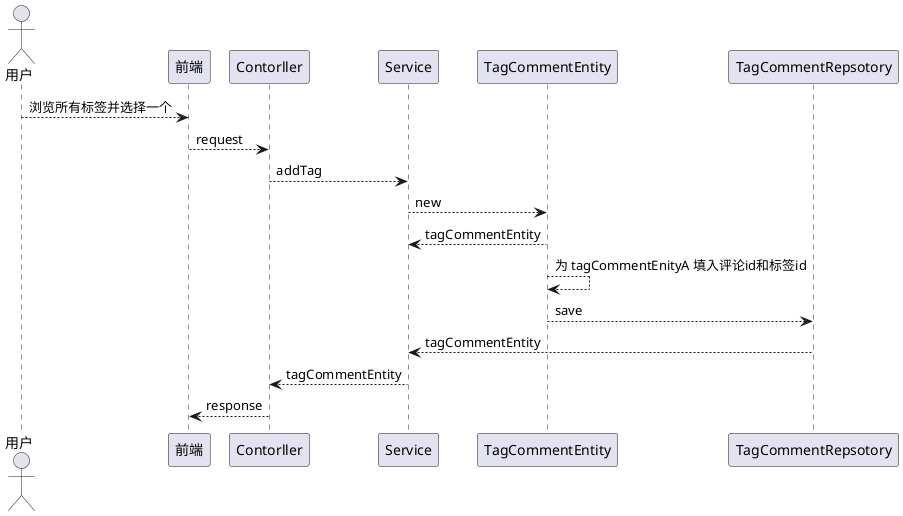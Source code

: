 @startuml
actor user as "用户"
participant f as "前端"
participant c as "Contorller"
participant s as "Service"
participant te as "TagCommentEntity"
participant tr as "TagCommentRepsotory"
user --> f: 浏览所有标签并选择一个
f --> c: request
c --> s: addTag
s --> te: new
te --> s: tagCommentEntity
te --> te: 为 tagCommentEnityA 填入评论id和标签id
te --> tr: save
tr --> s: tagCommentEntity
s --> c: tagCommentEntity
c --> f: response
@enduml
